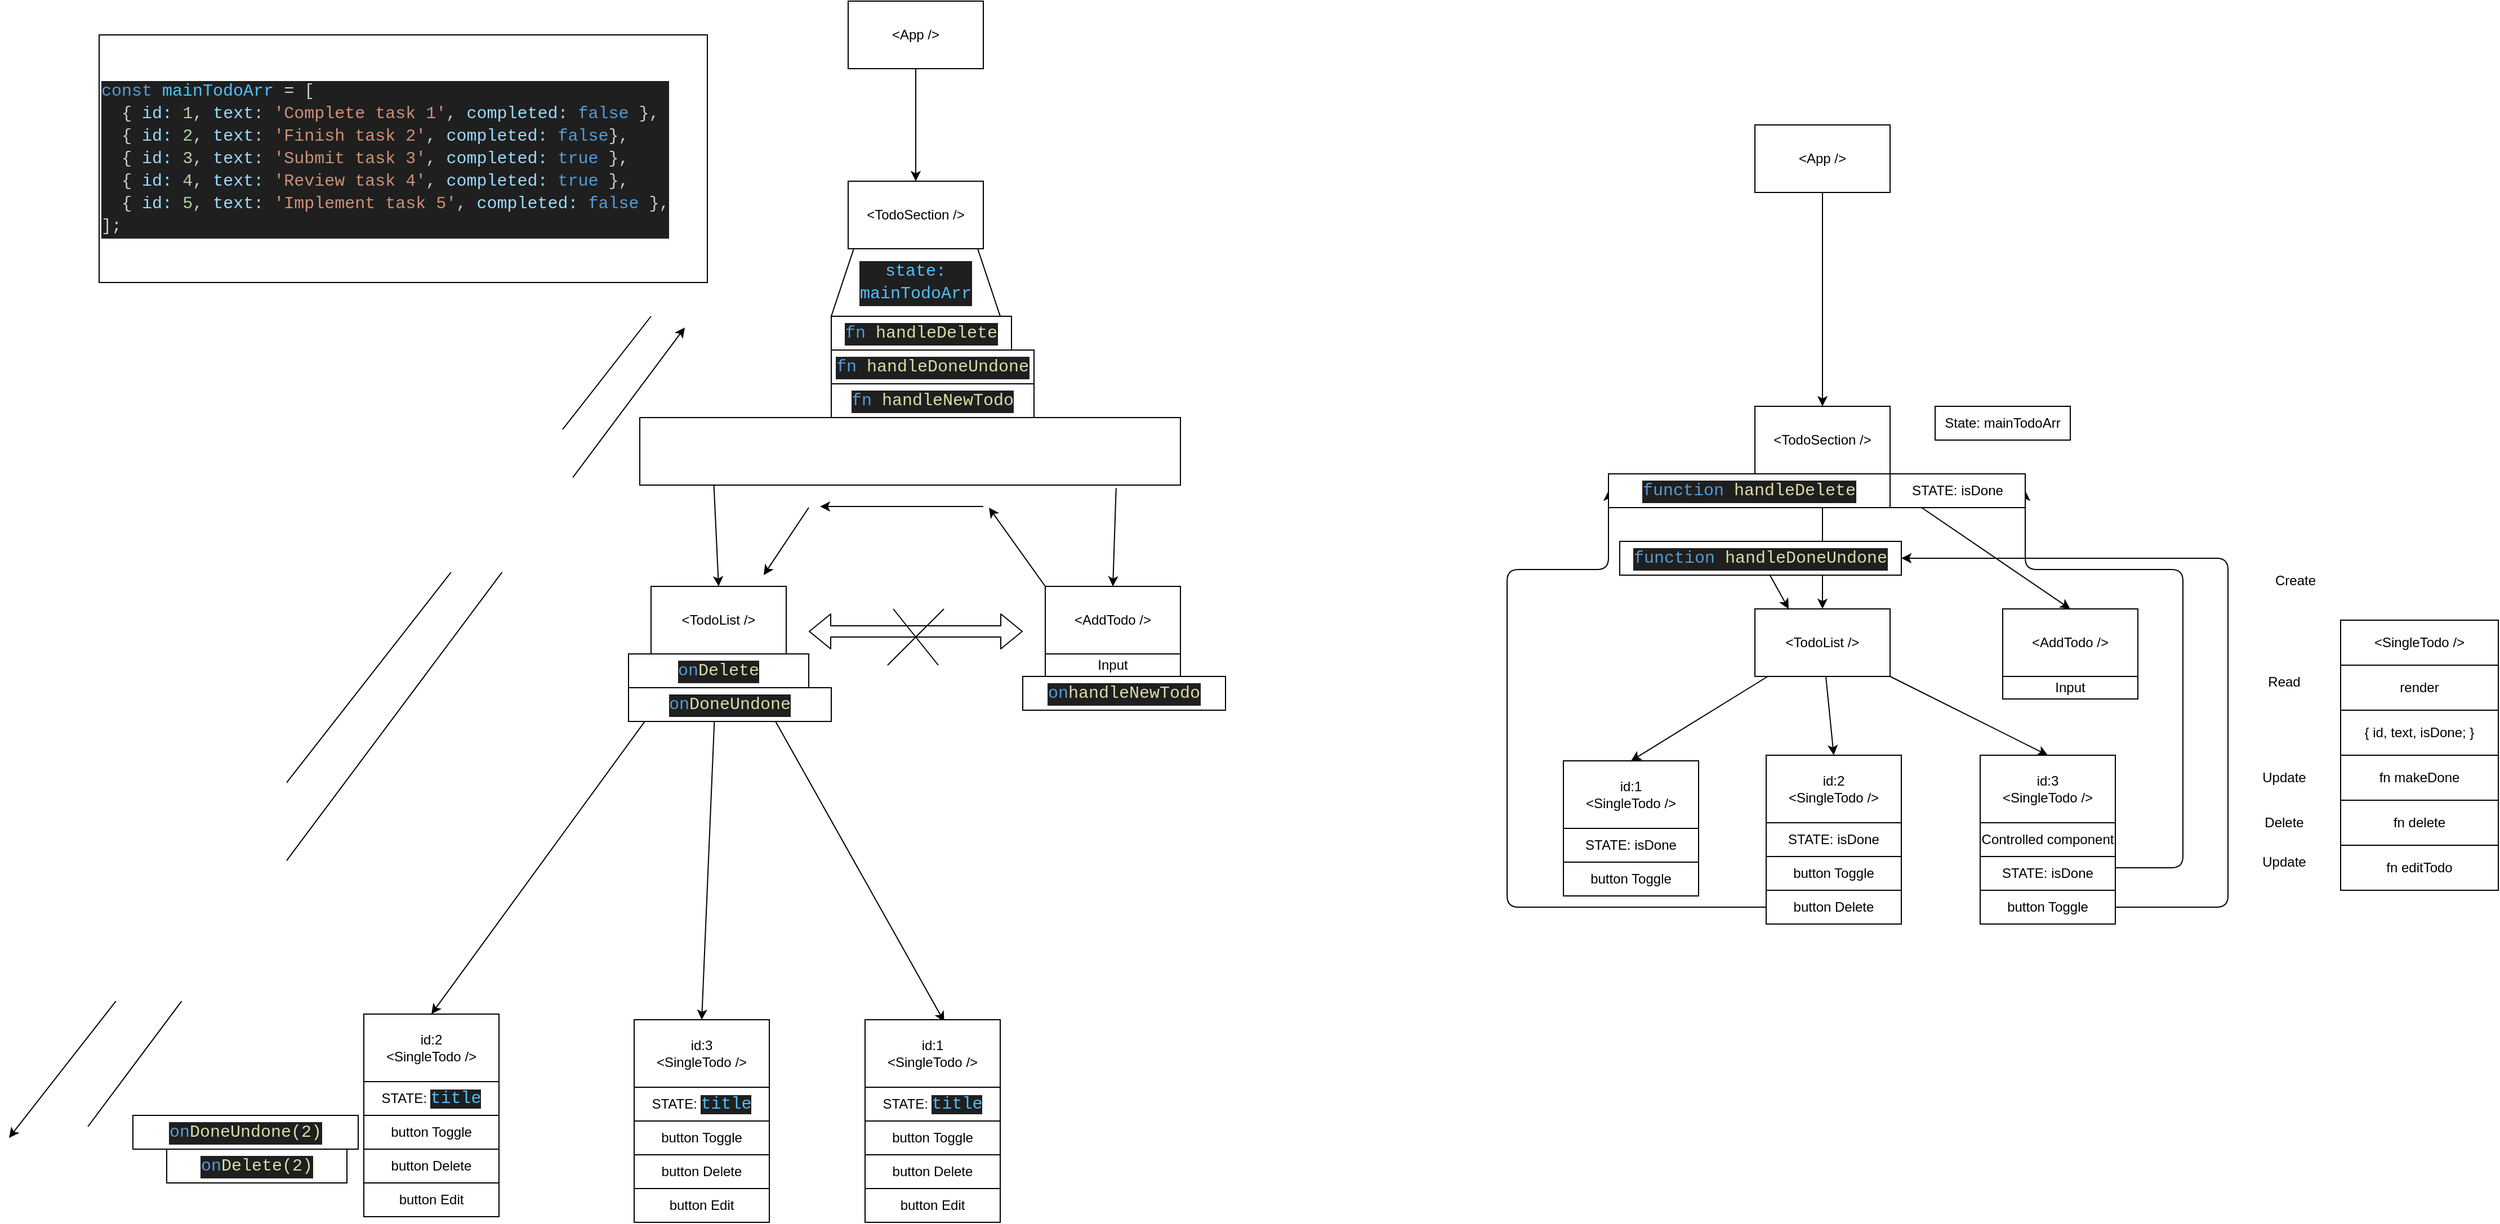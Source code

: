 <mxfile>
    <diagram id="yT9yuStJUzRMGt0otY4H" name="Page-1">
        <mxGraphModel dx="2294" dy="1610" grid="1" gridSize="10" guides="1" tooltips="1" connect="1" arrows="1" fold="1" page="1" pageScale="1" pageWidth="850" pageHeight="1100" math="0" shadow="0">
            <root>
                <mxCell id="0"/>
                <mxCell id="1" parent="0"/>
                <mxCell id="23" style="edgeStyle=none;html=1;entryX=0.5;entryY=0;entryDx=0;entryDy=0;" parent="1" source="2" target="17" edge="1">
                    <mxGeometry relative="1" as="geometry">
                        <mxPoint x="140" y="120" as="targetPoint"/>
                    </mxGeometry>
                </mxCell>
                <mxCell id="44" style="edgeStyle=none;html=1;entryX=0.5;entryY=0;entryDx=0;entryDy=0;" parent="1" source="2" target="43" edge="1">
                    <mxGeometry relative="1" as="geometry"/>
                </mxCell>
                <mxCell id="2" value="&amp;lt;TodoSection /&amp;gt;" style="rounded=0;whiteSpace=wrap;html=1;" parent="1" vertex="1">
                    <mxGeometry x="80" y="10" width="120" height="60" as="geometry"/>
                </mxCell>
                <mxCell id="3" value="render" style="rounded=0;whiteSpace=wrap;html=1;" parent="1" vertex="1">
                    <mxGeometry x="600" y="240" width="140" height="40" as="geometry"/>
                </mxCell>
                <mxCell id="4" value="{ id, text, isDone; }" style="rounded=0;whiteSpace=wrap;html=1;" parent="1" vertex="1">
                    <mxGeometry x="600" y="280" width="140" height="40" as="geometry"/>
                </mxCell>
                <mxCell id="5" value="fn makeDone" style="rounded=0;whiteSpace=wrap;html=1;" parent="1" vertex="1">
                    <mxGeometry x="600" y="320" width="140" height="40" as="geometry"/>
                </mxCell>
                <mxCell id="6" value="fn delete" style="rounded=0;whiteSpace=wrap;html=1;" parent="1" vertex="1">
                    <mxGeometry x="600" y="360" width="140" height="40" as="geometry"/>
                </mxCell>
                <mxCell id="7" value="fn editTodo" style="rounded=0;whiteSpace=wrap;html=1;" parent="1" vertex="1">
                    <mxGeometry x="600" y="400" width="140" height="40" as="geometry"/>
                </mxCell>
                <mxCell id="8" value="&amp;lt;SingleTodo /&amp;gt;" style="rounded=0;whiteSpace=wrap;html=1;" parent="1" vertex="1">
                    <mxGeometry x="600" y="200" width="140" height="40" as="geometry"/>
                </mxCell>
                <mxCell id="12" value="Create" style="text;html=1;strokeColor=none;fillColor=none;align=center;verticalAlign=middle;whiteSpace=wrap;rounded=0;" parent="1" vertex="1">
                    <mxGeometry x="530" y="150" width="60" height="30" as="geometry"/>
                </mxCell>
                <mxCell id="13" value="Read" style="text;html=1;strokeColor=none;fillColor=none;align=center;verticalAlign=middle;whiteSpace=wrap;rounded=0;" parent="1" vertex="1">
                    <mxGeometry x="520" y="240" width="60" height="30" as="geometry"/>
                </mxCell>
                <mxCell id="14" value="Update" style="text;html=1;strokeColor=none;fillColor=none;align=center;verticalAlign=middle;whiteSpace=wrap;rounded=0;" parent="1" vertex="1">
                    <mxGeometry x="520" y="400" width="60" height="30" as="geometry"/>
                </mxCell>
                <mxCell id="15" value="Delete" style="text;html=1;strokeColor=none;fillColor=none;align=center;verticalAlign=middle;whiteSpace=wrap;rounded=0;" parent="1" vertex="1">
                    <mxGeometry x="520" y="365" width="60" height="30" as="geometry"/>
                </mxCell>
                <mxCell id="16" value="Update" style="text;html=1;strokeColor=none;fillColor=none;align=center;verticalAlign=middle;whiteSpace=wrap;rounded=0;" parent="1" vertex="1">
                    <mxGeometry x="520" y="325" width="60" height="30" as="geometry"/>
                </mxCell>
                <mxCell id="24" style="edgeStyle=none;html=1;entryX=0.5;entryY=0;entryDx=0;entryDy=0;" parent="1" source="17" target="18" edge="1">
                    <mxGeometry relative="1" as="geometry"/>
                </mxCell>
                <mxCell id="25" style="edgeStyle=none;html=1;entryX=0.5;entryY=0;entryDx=0;entryDy=0;" parent="1" source="17" target="19" edge="1">
                    <mxGeometry relative="1" as="geometry"/>
                </mxCell>
                <mxCell id="26" style="edgeStyle=none;html=1;entryX=0.5;entryY=0;entryDx=0;entryDy=0;" parent="1" source="17" target="20" edge="1">
                    <mxGeometry relative="1" as="geometry"/>
                </mxCell>
                <mxCell id="17" value="&amp;lt;TodoList /&amp;gt;" style="rounded=0;whiteSpace=wrap;html=1;" parent="1" vertex="1">
                    <mxGeometry x="80" y="190" width="120" height="60" as="geometry"/>
                </mxCell>
                <mxCell id="18" value="id:1&lt;br&gt;&amp;lt;SingleTodo /&amp;gt;" style="rounded=0;whiteSpace=wrap;html=1;" parent="1" vertex="1">
                    <mxGeometry x="-90" y="325" width="120" height="60" as="geometry"/>
                </mxCell>
                <mxCell id="19" value="id:2&lt;br&gt;&amp;lt;SingleTodo /&amp;gt;" style="rounded=0;whiteSpace=wrap;html=1;" parent="1" vertex="1">
                    <mxGeometry x="90" y="320" width="120" height="60" as="geometry"/>
                </mxCell>
                <mxCell id="20" value="id:3&lt;br&gt;&amp;lt;SingleTodo /&amp;gt;" style="rounded=0;whiteSpace=wrap;html=1;" parent="1" vertex="1">
                    <mxGeometry x="280" y="320" width="120" height="60" as="geometry"/>
                </mxCell>
                <mxCell id="22" style="edgeStyle=none;html=1;entryX=0.5;entryY=0;entryDx=0;entryDy=0;" parent="1" source="21" target="2" edge="1">
                    <mxGeometry relative="1" as="geometry"/>
                </mxCell>
                <mxCell id="21" value="&amp;lt;App /&amp;gt;" style="rounded=0;whiteSpace=wrap;html=1;" parent="1" vertex="1">
                    <mxGeometry x="80" y="-240" width="120" height="60" as="geometry"/>
                </mxCell>
                <mxCell id="27" value="State: mainTodoArr" style="rounded=0;whiteSpace=wrap;html=1;" parent="1" vertex="1">
                    <mxGeometry x="240" y="10" width="120" height="30" as="geometry"/>
                </mxCell>
                <mxCell id="32" style="edgeStyle=orthogonalEdgeStyle;html=1;entryX=1;entryY=0.5;entryDx=0;entryDy=0;" parent="1" source="28" target="31" edge="1">
                    <mxGeometry relative="1" as="geometry">
                        <Array as="points">
                            <mxPoint x="460" y="420"/>
                            <mxPoint x="460" y="155"/>
                        </Array>
                    </mxGeometry>
                </mxCell>
                <mxCell id="28" value="STATE: isDone" style="rounded=0;whiteSpace=wrap;html=1;" parent="1" vertex="1">
                    <mxGeometry x="280" y="410" width="120" height="30" as="geometry"/>
                </mxCell>
                <mxCell id="29" value="STATE: isDone" style="rounded=0;whiteSpace=wrap;html=1;" parent="1" vertex="1">
                    <mxGeometry x="90" y="380" width="120" height="30" as="geometry"/>
                </mxCell>
                <mxCell id="30" value="STATE: isDone" style="rounded=0;whiteSpace=wrap;html=1;" parent="1" vertex="1">
                    <mxGeometry x="-90" y="385" width="120" height="30" as="geometry"/>
                </mxCell>
                <mxCell id="31" value="STATE: isDone" style="rounded=0;whiteSpace=wrap;html=1;" parent="1" vertex="1">
                    <mxGeometry x="200" y="70" width="120" height="30" as="geometry"/>
                </mxCell>
                <mxCell id="33" value="Controlled component" style="rounded=0;whiteSpace=wrap;html=1;" parent="1" vertex="1">
                    <mxGeometry x="280" y="380" width="120" height="30" as="geometry"/>
                </mxCell>
                <mxCell id="34" value="button Toggle" style="rounded=0;whiteSpace=wrap;html=1;" parent="1" vertex="1">
                    <mxGeometry x="90" y="410" width="120" height="30" as="geometry"/>
                </mxCell>
                <mxCell id="41" style="edgeStyle=orthogonalEdgeStyle;html=1;entryX=1;entryY=0.5;entryDx=0;entryDy=0;" parent="1" source="35" target="42" edge="1">
                    <mxGeometry relative="1" as="geometry">
                        <mxPoint x="400.556" y="180" as="targetPoint"/>
                        <Array as="points">
                            <mxPoint x="500" y="455"/>
                            <mxPoint x="500" y="145"/>
                        </Array>
                    </mxGeometry>
                </mxCell>
                <mxCell id="35" value="button Toggle" style="rounded=0;whiteSpace=wrap;html=1;" parent="1" vertex="1">
                    <mxGeometry x="280" y="440" width="120" height="30" as="geometry"/>
                </mxCell>
                <mxCell id="36" value="button Toggle" style="rounded=0;whiteSpace=wrap;html=1;" parent="1" vertex="1">
                    <mxGeometry x="-90" y="415" width="120" height="30" as="geometry"/>
                </mxCell>
                <mxCell id="40" style="edgeStyle=orthogonalEdgeStyle;html=1;entryX=0;entryY=0.5;entryDx=0;entryDy=0;" parent="1" source="37" target="39" edge="1">
                    <mxGeometry relative="1" as="geometry">
                        <Array as="points">
                            <mxPoint x="-140" y="455"/>
                            <mxPoint x="-140" y="155"/>
                        </Array>
                    </mxGeometry>
                </mxCell>
                <mxCell id="37" value="button Delete" style="rounded=0;whiteSpace=wrap;html=1;" parent="1" vertex="1">
                    <mxGeometry x="90" y="440" width="120" height="30" as="geometry"/>
                </mxCell>
                <mxCell id="39" value="&lt;div style=&quot;color: rgb(204, 204, 204); background-color: rgb(31, 31, 31); font-family: &amp;quot;Cascadia code PL&amp;quot;, Menlo, Monaco, &amp;quot;Courier New&amp;quot;, monospace, Consolas, &amp;quot;Courier New&amp;quot;, monospace; font-size: 15px; line-height: 20px;&quot;&gt;&lt;span style=&quot;color: #569cd6;&quot;&gt;function&lt;/span&gt; &lt;span style=&quot;color: #dcdcaa;&quot;&gt;handleDelete&lt;/span&gt;&lt;/div&gt;" style="rounded=0;whiteSpace=wrap;html=1;" parent="1" vertex="1">
                    <mxGeometry x="-50" y="70" width="250" height="30" as="geometry"/>
                </mxCell>
                <mxCell id="46" style="edgeStyle=none;html=1;entryX=0.25;entryY=0;entryDx=0;entryDy=0;" parent="1" source="42" target="17" edge="1">
                    <mxGeometry relative="1" as="geometry"/>
                </mxCell>
                <mxCell id="42" value="&lt;div style=&quot;color: rgb(204, 204, 204); background-color: rgb(31, 31, 31); font-family: &amp;quot;Cascadia code PL&amp;quot;, Menlo, Monaco, &amp;quot;Courier New&amp;quot;, monospace, Consolas, &amp;quot;Courier New&amp;quot;, monospace; font-size: 15px; line-height: 20px;&quot;&gt;&lt;span style=&quot;color: #569cd6;&quot;&gt;function&lt;/span&gt; &lt;span style=&quot;color: #dcdcaa;&quot;&gt;handleDoneUndone&lt;/span&gt;&lt;/div&gt;" style="rounded=0;whiteSpace=wrap;html=1;" parent="1" vertex="1">
                    <mxGeometry x="-40" y="130" width="250" height="30" as="geometry"/>
                </mxCell>
                <mxCell id="43" value="&amp;lt;AddTodo /&amp;gt;" style="rounded=0;whiteSpace=wrap;html=1;" parent="1" vertex="1">
                    <mxGeometry x="300" y="190" width="120" height="60" as="geometry"/>
                </mxCell>
                <mxCell id="45" value="Input" style="rounded=0;whiteSpace=wrap;html=1;" parent="1" vertex="1">
                    <mxGeometry x="300" y="250" width="120" height="20" as="geometry"/>
                </mxCell>
                <mxCell id="83" style="edgeStyle=none;html=1;entryX=0.5;entryY=0;entryDx=0;entryDy=0;" parent="1" source="47" target="48" edge="1">
                    <mxGeometry relative="1" as="geometry"/>
                </mxCell>
                <mxCell id="47" value="&amp;lt;App /&amp;gt;" style="rounded=0;whiteSpace=wrap;html=1;" parent="1" vertex="1">
                    <mxGeometry x="-725" y="-350" width="120" height="60" as="geometry"/>
                </mxCell>
                <mxCell id="48" value="&amp;lt;TodoSection /&amp;gt;" style="rounded=0;whiteSpace=wrap;html=1;" parent="1" vertex="1">
                    <mxGeometry x="-725" y="-190" width="120" height="60" as="geometry"/>
                </mxCell>
                <mxCell id="49" value="&lt;div style=&quot;background-color: rgb(31, 31, 31); font-family: &amp;quot;Cascadia code PL&amp;quot;, Menlo, Monaco, &amp;quot;Courier New&amp;quot;, monospace, Consolas, &amp;quot;Courier New&amp;quot;, monospace; font-size: 15px; line-height: 20px;&quot;&gt;&lt;font color=&quot;#569cd6&quot;&gt;fn&amp;nbsp;&lt;/font&gt;&lt;span style=&quot;color: rgb(220, 220, 170);&quot;&gt;handleDelete&lt;/span&gt;&lt;/div&gt;" style="rounded=0;whiteSpace=wrap;html=1;" parent="1" vertex="1">
                    <mxGeometry x="-740" y="-70" width="160" height="30" as="geometry"/>
                </mxCell>
                <mxCell id="50" value="&lt;div style=&quot;color: rgb(204, 204, 204); background-color: rgb(31, 31, 31); font-family: &amp;quot;Cascadia code PL&amp;quot;, Menlo, Monaco, &amp;quot;Courier New&amp;quot;, monospace, Consolas, &amp;quot;Courier New&amp;quot;, monospace; font-size: 15px; line-height: 20px;&quot;&gt;&lt;span style=&quot;color: #569cd6;&quot;&gt;fn&lt;/span&gt; &lt;span style=&quot;color: #dcdcaa;&quot;&gt;handleDoneUndone&lt;/span&gt;&lt;/div&gt;" style="rounded=0;whiteSpace=wrap;html=1;" parent="1" vertex="1">
                    <mxGeometry x="-740" y="-40" width="180" height="30" as="geometry"/>
                </mxCell>
                <mxCell id="51" value="&lt;div style=&quot;color: rgb(204, 204, 204); background-color: rgb(31, 31, 31); font-family: &amp;quot;Cascadia code PL&amp;quot;, Menlo, Monaco, &amp;quot;Courier New&amp;quot;, monospace, Consolas, &amp;quot;Courier New&amp;quot;, monospace; font-size: 15px; line-height: 20px;&quot;&gt;&lt;span style=&quot;color: #569cd6;&quot;&gt;fn&lt;/span&gt;&amp;nbsp;&lt;span style=&quot;color: rgb(220, 220, 170);&quot;&gt;handleNewTodo&lt;/span&gt;&lt;/div&gt;" style="rounded=0;whiteSpace=wrap;html=1;" parent="1" vertex="1">
                    <mxGeometry x="-740" y="-10" width="180" height="30" as="geometry"/>
                </mxCell>
                <mxCell id="55" style="edgeStyle=none;html=1;entryX=0.5;entryY=0;entryDx=0;entryDy=0;exitX=0.881;exitY=1.045;exitDx=0;exitDy=0;exitPerimeter=0;" parent="1" source="52" target="53" edge="1">
                    <mxGeometry relative="1" as="geometry"/>
                </mxCell>
                <mxCell id="57" style="edgeStyle=none;html=1;entryX=0.5;entryY=0;entryDx=0;entryDy=0;exitX=0.137;exitY=0.992;exitDx=0;exitDy=0;exitPerimeter=0;" parent="1" source="52" target="56" edge="1">
                    <mxGeometry relative="1" as="geometry"/>
                </mxCell>
                <mxCell id="52" value="" style="rounded=0;whiteSpace=wrap;html=1;" parent="1" vertex="1">
                    <mxGeometry x="-910" y="20" width="480" height="60" as="geometry"/>
                </mxCell>
                <mxCell id="53" value="&amp;lt;AddTodo /&amp;gt;" style="rounded=0;whiteSpace=wrap;html=1;" parent="1" vertex="1">
                    <mxGeometry x="-550" y="170" width="120" height="60" as="geometry"/>
                </mxCell>
                <mxCell id="54" value="Input" style="rounded=0;whiteSpace=wrap;html=1;" parent="1" vertex="1">
                    <mxGeometry x="-550" y="230" width="120" height="20" as="geometry"/>
                </mxCell>
                <mxCell id="74" style="edgeStyle=none;html=1;entryX=0.5;entryY=0;entryDx=0;entryDy=0;" parent="1" source="56" target="59" edge="1">
                    <mxGeometry relative="1" as="geometry"/>
                </mxCell>
                <mxCell id="75" style="edgeStyle=none;html=1;entryX=0.5;entryY=0;entryDx=0;entryDy=0;" parent="1" source="56" target="64" edge="1">
                    <mxGeometry relative="1" as="geometry"/>
                </mxCell>
                <mxCell id="76" style="edgeStyle=none;html=1;entryX=0.586;entryY=0.031;entryDx=0;entryDy=0;entryPerimeter=0;" parent="1" source="56" target="69" edge="1">
                    <mxGeometry relative="1" as="geometry"/>
                </mxCell>
                <mxCell id="56" value="&amp;lt;TodoList /&amp;gt;" style="rounded=0;whiteSpace=wrap;html=1;" parent="1" vertex="1">
                    <mxGeometry x="-900" y="170" width="120" height="60" as="geometry"/>
                </mxCell>
                <mxCell id="58" value="&lt;div style=&quot;color: rgb(204, 204, 204); background-color: rgb(31, 31, 31); font-family: &amp;quot;Cascadia code PL&amp;quot;, Menlo, Monaco, &amp;quot;Courier New&amp;quot;, monospace, Consolas, &amp;quot;Courier New&amp;quot;, monospace; font-size: 15px; line-height: 20px;&quot;&gt;&lt;span style=&quot;color: #4fc1ff;&quot;&gt;state:&lt;/span&gt;&lt;/div&gt;&lt;div style=&quot;color: rgb(204, 204, 204); background-color: rgb(31, 31, 31); font-family: &amp;quot;Cascadia code PL&amp;quot;, Menlo, Monaco, &amp;quot;Courier New&amp;quot;, monospace, Consolas, &amp;quot;Courier New&amp;quot;, monospace; font-size: 15px; line-height: 20px;&quot;&gt;&lt;span style=&quot;color: #4fc1ff;&quot;&gt;mainTodoArr&lt;/span&gt;&lt;/div&gt;" style="shape=trapezoid;perimeter=trapezoidPerimeter;whiteSpace=wrap;html=1;fixedSize=1;" parent="1" vertex="1">
                    <mxGeometry x="-740" y="-130" width="150" height="60" as="geometry"/>
                </mxCell>
                <mxCell id="59" value="id:2&lt;br&gt;&amp;lt;SingleTodo /&amp;gt;" style="rounded=0;whiteSpace=wrap;html=1;" parent="1" vertex="1">
                    <mxGeometry x="-1155" y="550" width="120" height="60" as="geometry"/>
                </mxCell>
                <mxCell id="60" value="STATE:&amp;nbsp;&lt;span style=&quot;color: rgb(79, 193, 255); background-color: rgb(31, 31, 31); font-family: &amp;quot;Cascadia code PL&amp;quot;, Menlo, Monaco, &amp;quot;Courier New&amp;quot;, monospace, Consolas, &amp;quot;Courier New&amp;quot;, monospace; font-size: 15px;&quot;&gt;title&lt;/span&gt;" style="rounded=0;whiteSpace=wrap;html=1;" parent="1" vertex="1">
                    <mxGeometry x="-1155" y="610" width="120" height="30" as="geometry"/>
                </mxCell>
                <mxCell id="61" value="button Toggle" style="rounded=0;whiteSpace=wrap;html=1;" parent="1" vertex="1">
                    <mxGeometry x="-1155" y="640" width="120" height="30" as="geometry"/>
                </mxCell>
                <mxCell id="62" value="button Delete" style="rounded=0;whiteSpace=wrap;html=1;" parent="1" vertex="1">
                    <mxGeometry x="-1155" y="670" width="120" height="30" as="geometry"/>
                </mxCell>
                <mxCell id="63" value="button Edit" style="rounded=0;whiteSpace=wrap;html=1;" parent="1" vertex="1">
                    <mxGeometry x="-1155" y="700" width="120" height="30" as="geometry"/>
                </mxCell>
                <mxCell id="64" value="id:3&lt;br&gt;&amp;lt;SingleTodo /&amp;gt;" style="rounded=0;whiteSpace=wrap;html=1;" parent="1" vertex="1">
                    <mxGeometry x="-915" y="555" width="120" height="60" as="geometry"/>
                </mxCell>
                <mxCell id="65" value="STATE:&amp;nbsp;&lt;span style=&quot;color: rgb(79, 193, 255); background-color: rgb(31, 31, 31); font-family: &amp;quot;Cascadia code PL&amp;quot;, Menlo, Monaco, &amp;quot;Courier New&amp;quot;, monospace, Consolas, &amp;quot;Courier New&amp;quot;, monospace; font-size: 15px;&quot;&gt;title&lt;/span&gt;" style="rounded=0;whiteSpace=wrap;html=1;" parent="1" vertex="1">
                    <mxGeometry x="-915" y="615" width="120" height="30" as="geometry"/>
                </mxCell>
                <mxCell id="66" value="button Toggle" style="rounded=0;whiteSpace=wrap;html=1;" parent="1" vertex="1">
                    <mxGeometry x="-915" y="645" width="120" height="30" as="geometry"/>
                </mxCell>
                <mxCell id="67" value="button Delete" style="rounded=0;whiteSpace=wrap;html=1;" parent="1" vertex="1">
                    <mxGeometry x="-915" y="675" width="120" height="30" as="geometry"/>
                </mxCell>
                <mxCell id="68" value="button Edit" style="rounded=0;whiteSpace=wrap;html=1;" parent="1" vertex="1">
                    <mxGeometry x="-915" y="705" width="120" height="30" as="geometry"/>
                </mxCell>
                <mxCell id="69" value="id:1&lt;br&gt;&amp;lt;SingleTodo /&amp;gt;" style="rounded=0;whiteSpace=wrap;html=1;" parent="1" vertex="1">
                    <mxGeometry x="-710" y="555" width="120" height="60" as="geometry"/>
                </mxCell>
                <mxCell id="70" value="STATE:&amp;nbsp;&lt;span style=&quot;color: rgb(79, 193, 255); background-color: rgb(31, 31, 31); font-family: &amp;quot;Cascadia code PL&amp;quot;, Menlo, Monaco, &amp;quot;Courier New&amp;quot;, monospace, Consolas, &amp;quot;Courier New&amp;quot;, monospace; font-size: 15px;&quot;&gt;title&lt;/span&gt;" style="rounded=0;whiteSpace=wrap;html=1;" parent="1" vertex="1">
                    <mxGeometry x="-710" y="615" width="120" height="30" as="geometry"/>
                </mxCell>
                <mxCell id="71" value="button Toggle" style="rounded=0;whiteSpace=wrap;html=1;" parent="1" vertex="1">
                    <mxGeometry x="-710" y="645" width="120" height="30" as="geometry"/>
                </mxCell>
                <mxCell id="72" value="button Delete" style="rounded=0;whiteSpace=wrap;html=1;" parent="1" vertex="1">
                    <mxGeometry x="-710" y="675" width="120" height="30" as="geometry"/>
                </mxCell>
                <mxCell id="73" value="button Edit" style="rounded=0;whiteSpace=wrap;html=1;" parent="1" vertex="1">
                    <mxGeometry x="-710" y="705" width="120" height="30" as="geometry"/>
                </mxCell>
                <mxCell id="77" value="&lt;div style=&quot;background-color: rgb(31, 31, 31); font-family: &amp;quot;Cascadia code PL&amp;quot;, Menlo, Monaco, &amp;quot;Courier New&amp;quot;, monospace, Consolas, &amp;quot;Courier New&amp;quot;, monospace; font-size: 15px; line-height: 20px;&quot;&gt;&lt;font color=&quot;#569cd6&quot;&gt;on&lt;/font&gt;&lt;span style=&quot;color: rgb(220, 220, 170);&quot;&gt;Delete&lt;/span&gt;&lt;/div&gt;" style="rounded=0;whiteSpace=wrap;html=1;" parent="1" vertex="1">
                    <mxGeometry x="-920" y="230" width="160" height="30" as="geometry"/>
                </mxCell>
                <mxCell id="78" value="&lt;div style=&quot;background-color: rgb(31, 31, 31); font-family: &amp;quot;Cascadia code PL&amp;quot;, Menlo, Monaco, &amp;quot;Courier New&amp;quot;, monospace, Consolas, &amp;quot;Courier New&amp;quot;, monospace; font-size: 15px; line-height: 20px;&quot;&gt;&lt;font color=&quot;#569cd6&quot;&gt;on&lt;/font&gt;&lt;span style=&quot;color: rgb(220, 220, 170);&quot;&gt;DoneUndone&lt;/span&gt;&lt;/div&gt;" style="rounded=0;whiteSpace=wrap;html=1;" parent="1" vertex="1">
                    <mxGeometry x="-920" y="260" width="180" height="30" as="geometry"/>
                </mxCell>
                <mxCell id="79" value="&lt;div style=&quot;background-color: rgb(31, 31, 31); font-family: &amp;quot;Cascadia code PL&amp;quot;, Menlo, Monaco, &amp;quot;Courier New&amp;quot;, monospace, Consolas, &amp;quot;Courier New&amp;quot;, monospace; font-size: 15px; line-height: 20px;&quot;&gt;&lt;font color=&quot;#569cd6&quot;&gt;on&lt;/font&gt;&lt;span style=&quot;color: rgb(220, 220, 170);&quot;&gt;handleNewTodo&lt;/span&gt;&lt;/div&gt;" style="rounded=0;whiteSpace=wrap;html=1;" parent="1" vertex="1">
                    <mxGeometry x="-570" y="250" width="180" height="30" as="geometry"/>
                </mxCell>
                <mxCell id="80" value="&lt;div style=&quot;background-color: rgb(31, 31, 31); font-family: &amp;quot;Cascadia code PL&amp;quot;, Menlo, Monaco, &amp;quot;Courier New&amp;quot;, monospace, Consolas, &amp;quot;Courier New&amp;quot;, monospace; font-size: 15px; line-height: 20px;&quot;&gt;&lt;font color=&quot;#569cd6&quot;&gt;on&lt;/font&gt;&lt;span style=&quot;color: rgb(220, 220, 170);&quot;&gt;Delete(2)&lt;/span&gt;&lt;/div&gt;" style="rounded=0;whiteSpace=wrap;html=1;" parent="1" vertex="1">
                    <mxGeometry x="-1330" y="670" width="160" height="30" as="geometry"/>
                </mxCell>
                <mxCell id="81" value="&lt;div style=&quot;background-color: rgb(31, 31, 31); font-family: &amp;quot;Cascadia code PL&amp;quot;, Menlo, Monaco, &amp;quot;Courier New&amp;quot;, monospace, Consolas, &amp;quot;Courier New&amp;quot;, monospace; font-size: 15px; line-height: 20px;&quot;&gt;&lt;font color=&quot;#569cd6&quot;&gt;on&lt;/font&gt;&lt;span style=&quot;color: rgb(220, 220, 170);&quot;&gt;DoneUndone(2)&lt;/span&gt;&lt;/div&gt;" style="rounded=0;whiteSpace=wrap;html=1;" parent="1" vertex="1">
                    <mxGeometry x="-1360" y="640" width="200" height="30" as="geometry"/>
                </mxCell>
                <mxCell id="84" value="&lt;div style=&quot;background-color: rgb(31, 31, 31); font-family: &amp;quot;Cascadia code PL&amp;quot;, Menlo, Monaco, &amp;quot;Courier New&amp;quot;, monospace, Consolas, &amp;quot;Courier New&amp;quot;, monospace; font-size: 15px; line-height: 20px;&quot;&gt;&lt;div style=&quot;color: rgb(204, 204, 204);&quot;&gt;&lt;span style=&quot;color: #569cd6;&quot;&gt;const&lt;/span&gt; &lt;span style=&quot;color: #4fc1ff;&quot;&gt;mainTodoArr&lt;/span&gt; &lt;span style=&quot;color: #d4d4d4;&quot;&gt;=&lt;/span&gt; [&lt;/div&gt;&lt;div style=&quot;color: rgb(204, 204, 204);&quot;&gt;&amp;nbsp; { &lt;span style=&quot;color: #9cdcfe;&quot;&gt;id&lt;/span&gt;&lt;span style=&quot;color: #9cdcfe;&quot;&gt;:&lt;/span&gt; &lt;span style=&quot;color: #b5cea8;&quot;&gt;1&lt;/span&gt;, &lt;span style=&quot;color: #9cdcfe;&quot;&gt;text&lt;/span&gt;&lt;span style=&quot;color: #9cdcfe;&quot;&gt;:&lt;/span&gt; &lt;span style=&quot;color: #ce9178;&quot;&gt;'Complete task 1'&lt;/span&gt;, &lt;span style=&quot;color: #9cdcfe;&quot;&gt;completed&lt;/span&gt;&lt;span style=&quot;color: #9cdcfe;&quot;&gt;:&lt;/span&gt; &lt;span style=&quot;color: #569cd6;&quot;&gt;false&lt;/span&gt; },&lt;/div&gt;&lt;div style=&quot;&quot;&gt;&lt;font color=&quot;#cccccc&quot;&gt;&amp;nbsp; { &lt;/font&gt;&lt;span style=&quot;color: rgb(156, 220, 254);&quot;&gt;id&lt;/span&gt;&lt;span style=&quot;color: rgb(156, 220, 254);&quot;&gt;:&lt;/span&gt; &lt;span style=&quot;color: rgb(181, 206, 168);&quot;&gt;2&lt;/span&gt;&lt;font color=&quot;#cccccc&quot;&gt;, &lt;/font&gt;&lt;span style=&quot;color: rgb(156, 220, 254);&quot;&gt;text&lt;/span&gt;&lt;span style=&quot;color: rgb(156, 220, 254);&quot;&gt;:&lt;/span&gt; &lt;span style=&quot;color: rgb(206, 145, 120);&quot;&gt;'Finish task 2'&lt;/span&gt;&lt;font color=&quot;#cccccc&quot;&gt;, &lt;/font&gt;&lt;span style=&quot;color: rgb(156, 220, 254);&quot;&gt;completed&lt;/span&gt;&lt;span style=&quot;color: rgb(156, 220, 254);&quot;&gt;:&lt;/span&gt;&lt;font color=&quot;#cccccc&quot;&gt;&amp;nbsp;&lt;/font&gt;&lt;font color=&quot;#569cd6&quot;&gt;false&lt;/font&gt;&lt;font color=&quot;#cccccc&quot;&gt;},&lt;/font&gt;&lt;/div&gt;&lt;div style=&quot;color: rgb(204, 204, 204);&quot;&gt;&amp;nbsp; { &lt;span style=&quot;color: #9cdcfe;&quot;&gt;id&lt;/span&gt;&lt;span style=&quot;color: #9cdcfe;&quot;&gt;:&lt;/span&gt; &lt;span style=&quot;color: #b5cea8;&quot;&gt;3&lt;/span&gt;, &lt;span style=&quot;color: #9cdcfe;&quot;&gt;text&lt;/span&gt;&lt;span style=&quot;color: #9cdcfe;&quot;&gt;:&lt;/span&gt; &lt;span style=&quot;color: #ce9178;&quot;&gt;'Submit task 3'&lt;/span&gt;, &lt;span style=&quot;color: #9cdcfe;&quot;&gt;completed&lt;/span&gt;&lt;span style=&quot;color: #9cdcfe;&quot;&gt;:&lt;/span&gt; &lt;span style=&quot;color: #569cd6;&quot;&gt;true&lt;/span&gt; },&lt;/div&gt;&lt;div style=&quot;color: rgb(204, 204, 204);&quot;&gt;&amp;nbsp; { &lt;span style=&quot;color: #9cdcfe;&quot;&gt;id&lt;/span&gt;&lt;span style=&quot;color: #9cdcfe;&quot;&gt;:&lt;/span&gt; &lt;span style=&quot;color: #b5cea8;&quot;&gt;4&lt;/span&gt;, &lt;span style=&quot;color: #9cdcfe;&quot;&gt;text&lt;/span&gt;&lt;span style=&quot;color: #9cdcfe;&quot;&gt;:&lt;/span&gt; &lt;span style=&quot;color: #ce9178;&quot;&gt;'Review task 4'&lt;/span&gt;, &lt;span style=&quot;color: #9cdcfe;&quot;&gt;completed&lt;/span&gt;&lt;span style=&quot;color: #9cdcfe;&quot;&gt;:&lt;/span&gt; &lt;span style=&quot;color: #569cd6;&quot;&gt;true&lt;/span&gt; },&lt;/div&gt;&lt;div style=&quot;color: rgb(204, 204, 204);&quot;&gt;&amp;nbsp; { &lt;span style=&quot;color: #9cdcfe;&quot;&gt;id&lt;/span&gt;&lt;span style=&quot;color: #9cdcfe;&quot;&gt;:&lt;/span&gt; &lt;span style=&quot;color: #b5cea8;&quot;&gt;5&lt;/span&gt;, &lt;span style=&quot;color: #9cdcfe;&quot;&gt;text&lt;/span&gt;&lt;span style=&quot;color: #9cdcfe;&quot;&gt;:&lt;/span&gt; &lt;span style=&quot;color: #ce9178;&quot;&gt;'Implement task 5'&lt;/span&gt;, &lt;span style=&quot;color: #9cdcfe;&quot;&gt;completed&lt;/span&gt;&lt;span style=&quot;color: #9cdcfe;&quot;&gt;:&lt;/span&gt; &lt;span style=&quot;color: #569cd6;&quot;&gt;false&lt;/span&gt; },&lt;/div&gt;&lt;div style=&quot;color: rgb(204, 204, 204);&quot;&gt;];&lt;/div&gt;&lt;/div&gt;" style="rounded=0;whiteSpace=wrap;html=1;align=left;" parent="1" vertex="1">
                    <mxGeometry x="-1390" y="-320" width="540" height="220" as="geometry"/>
                </mxCell>
                <mxCell id="86" value="" style="endArrow=classic;html=1;" parent="1" edge="1">
                    <mxGeometry width="50" height="50" relative="1" as="geometry">
                        <mxPoint x="-1400" y="650" as="sourcePoint"/>
                        <mxPoint x="-870" y="-60" as="targetPoint"/>
                    </mxGeometry>
                </mxCell>
                <mxCell id="87" value="" style="endArrow=classic;html=1;" parent="1" edge="1">
                    <mxGeometry width="50" height="50" relative="1" as="geometry">
                        <mxPoint x="-900" y="-70" as="sourcePoint"/>
                        <mxPoint x="-1470" y="660" as="targetPoint"/>
                    </mxGeometry>
                </mxCell>
                <mxCell id="88" value="" style="shape=flexArrow;endArrow=classic;startArrow=classic;html=1;" edge="1" parent="1">
                    <mxGeometry width="100" height="100" relative="1" as="geometry">
                        <mxPoint x="-760" y="210" as="sourcePoint"/>
                        <mxPoint x="-570" y="210" as="targetPoint"/>
                    </mxGeometry>
                </mxCell>
                <mxCell id="90" value="" style="endArrow=classic;html=1;" edge="1" parent="1">
                    <mxGeometry width="50" height="50" relative="1" as="geometry">
                        <mxPoint x="-550" y="170" as="sourcePoint"/>
                        <mxPoint x="-600" y="100" as="targetPoint"/>
                    </mxGeometry>
                </mxCell>
                <mxCell id="91" value="" style="endArrow=classic;html=1;" edge="1" parent="1">
                    <mxGeometry width="50" height="50" relative="1" as="geometry">
                        <mxPoint x="-605" y="99.05" as="sourcePoint"/>
                        <mxPoint x="-750" y="99.05" as="targetPoint"/>
                    </mxGeometry>
                </mxCell>
                <mxCell id="92" value="" style="endArrow=classic;html=1;" edge="1" parent="1">
                    <mxGeometry width="50" height="50" relative="1" as="geometry">
                        <mxPoint x="-760" y="100" as="sourcePoint"/>
                        <mxPoint x="-800" y="160" as="targetPoint"/>
                    </mxGeometry>
                </mxCell>
                <mxCell id="93" value="" style="endArrow=none;html=1;" edge="1" parent="1">
                    <mxGeometry width="50" height="50" relative="1" as="geometry">
                        <mxPoint x="-690" y="240" as="sourcePoint"/>
                        <mxPoint x="-640" y="190" as="targetPoint"/>
                    </mxGeometry>
                </mxCell>
                <mxCell id="94" value="" style="endArrow=none;html=1;" edge="1" parent="1">
                    <mxGeometry width="50" height="50" relative="1" as="geometry">
                        <mxPoint x="-645" y="240" as="sourcePoint"/>
                        <mxPoint x="-685" y="190" as="targetPoint"/>
                    </mxGeometry>
                </mxCell>
            </root>
        </mxGraphModel>
    </diagram>
</mxfile>
